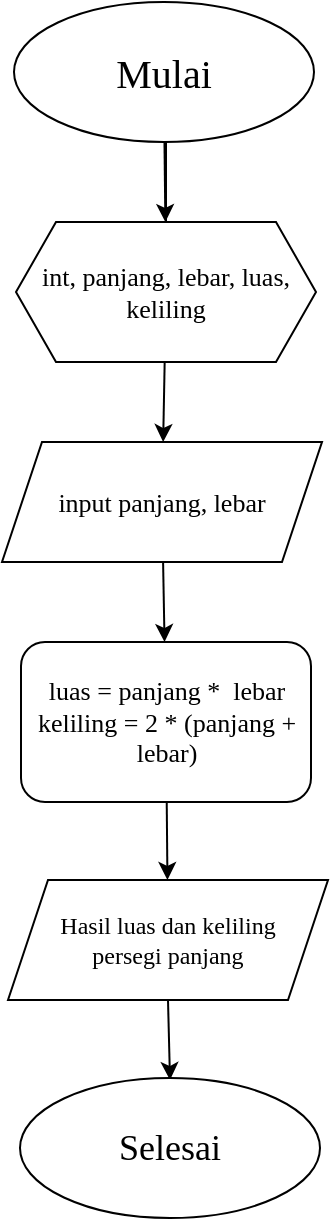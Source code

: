 <mxfile>
    <diagram id="TWcOUmj9VWopQSirZ_SI" name="Page-1">
        <mxGraphModel dx="637" dy="310" grid="1" gridSize="10" guides="1" tooltips="1" connect="1" arrows="1" fold="1" page="1" pageScale="1" pageWidth="850" pageHeight="1100" math="0" shadow="0">
            <root>
                <mxCell id="0"/>
                <mxCell id="1" parent="0"/>
                <mxCell id="20" value="" style="edgeStyle=none;html=1;fontFamily=Times New Roman;fontSize=13;" edge="1" parent="1" source="2" target="3">
                    <mxGeometry relative="1" as="geometry"/>
                </mxCell>
                <mxCell id="2" value="&lt;font face=&quot;Times New Roman&quot; style=&quot;font-size: 20px;&quot;&gt;Mulai&lt;/font&gt;" style="ellipse;whiteSpace=wrap;html=1;" vertex="1" parent="1">
                    <mxGeometry x="230" width="150" height="70" as="geometry"/>
                </mxCell>
                <mxCell id="19" value="" style="edgeStyle=none;html=1;fontFamily=Times New Roman;fontSize=13;" edge="1" parent="1" source="3" target="4">
                    <mxGeometry relative="1" as="geometry"/>
                </mxCell>
                <mxCell id="3" value="&lt;font style=&quot;font-size: 13px;&quot; face=&quot;Times New Roman&quot;&gt;int, panjang, lebar, luas, keliling&lt;/font&gt;" style="shape=hexagon;perimeter=hexagonPerimeter2;whiteSpace=wrap;html=1;fixedSize=1;" vertex="1" parent="1">
                    <mxGeometry x="231" y="110" width="150" height="70" as="geometry"/>
                </mxCell>
                <mxCell id="18" value="" style="edgeStyle=none;html=1;fontFamily=Times New Roman;fontSize=13;" edge="1" parent="1" source="4" target="5">
                    <mxGeometry relative="1" as="geometry"/>
                </mxCell>
                <mxCell id="4" value="&lt;font style=&quot;font-size: 13px;&quot;&gt;input panjang, lebar&lt;/font&gt;" style="shape=parallelogram;perimeter=parallelogramPerimeter;whiteSpace=wrap;html=1;fixedSize=1;fontFamily=Times New Roman;" vertex="1" parent="1">
                    <mxGeometry x="224" y="220" width="160" height="60" as="geometry"/>
                </mxCell>
                <mxCell id="21" value="" style="edgeStyle=none;html=1;fontFamily=Times New Roman;fontSize=13;" edge="1" parent="1" source="5" target="7">
                    <mxGeometry relative="1" as="geometry"/>
                </mxCell>
                <mxCell id="5" value="&lt;font style=&quot;font-size: 13px;&quot; face=&quot;Times New Roman&quot;&gt;luas = panjang *&amp;nbsp; lebar&lt;br&gt;keliling = 2 * (panjang + lebar)&lt;/font&gt;" style="rounded=1;whiteSpace=wrap;html=1;" vertex="1" parent="1">
                    <mxGeometry x="233.5" y="320" width="145" height="80" as="geometry"/>
                </mxCell>
                <mxCell id="22" value="" style="edgeStyle=none;html=1;fontFamily=Times New Roman;fontSize=13;exitX=0.5;exitY=1;exitDx=0;exitDy=0;" edge="1" parent="1" source="7">
                    <mxGeometry relative="1" as="geometry">
                        <mxPoint x="309.143" y="499" as="sourcePoint"/>
                        <mxPoint x="308.0" y="539.003" as="targetPoint"/>
                    </mxGeometry>
                </mxCell>
                <mxCell id="7" value="&lt;font style=&quot;font-size: 12px;&quot; face=&quot;Times New Roman&quot;&gt;Hasil luas dan keliling &lt;br&gt;persegi panjang&lt;/font&gt;" style="shape=parallelogram;perimeter=parallelogramPerimeter;whiteSpace=wrap;html=1;fixedSize=1;" vertex="1" parent="1">
                    <mxGeometry x="227" y="439" width="160" height="60" as="geometry"/>
                </mxCell>
                <mxCell id="8" value="&lt;font style=&quot;font-size: 18px;&quot; face=&quot;Times New Roman&quot;&gt;Selesai&lt;/font&gt;" style="ellipse;whiteSpace=wrap;html=1;" vertex="1" parent="1">
                    <mxGeometry x="233" y="538" width="150" height="70" as="geometry"/>
                </mxCell>
                <mxCell id="9" value="" style="endArrow=none;html=1;exitX=0.5;exitY=0;exitDx=0;exitDy=0;" edge="1" parent="1" source="3">
                    <mxGeometry width="50" height="50" relative="1" as="geometry">
                        <mxPoint x="306" y="100" as="sourcePoint"/>
                        <mxPoint x="306" y="70" as="targetPoint"/>
                    </mxGeometry>
                </mxCell>
            </root>
        </mxGraphModel>
    </diagram>
</mxfile>